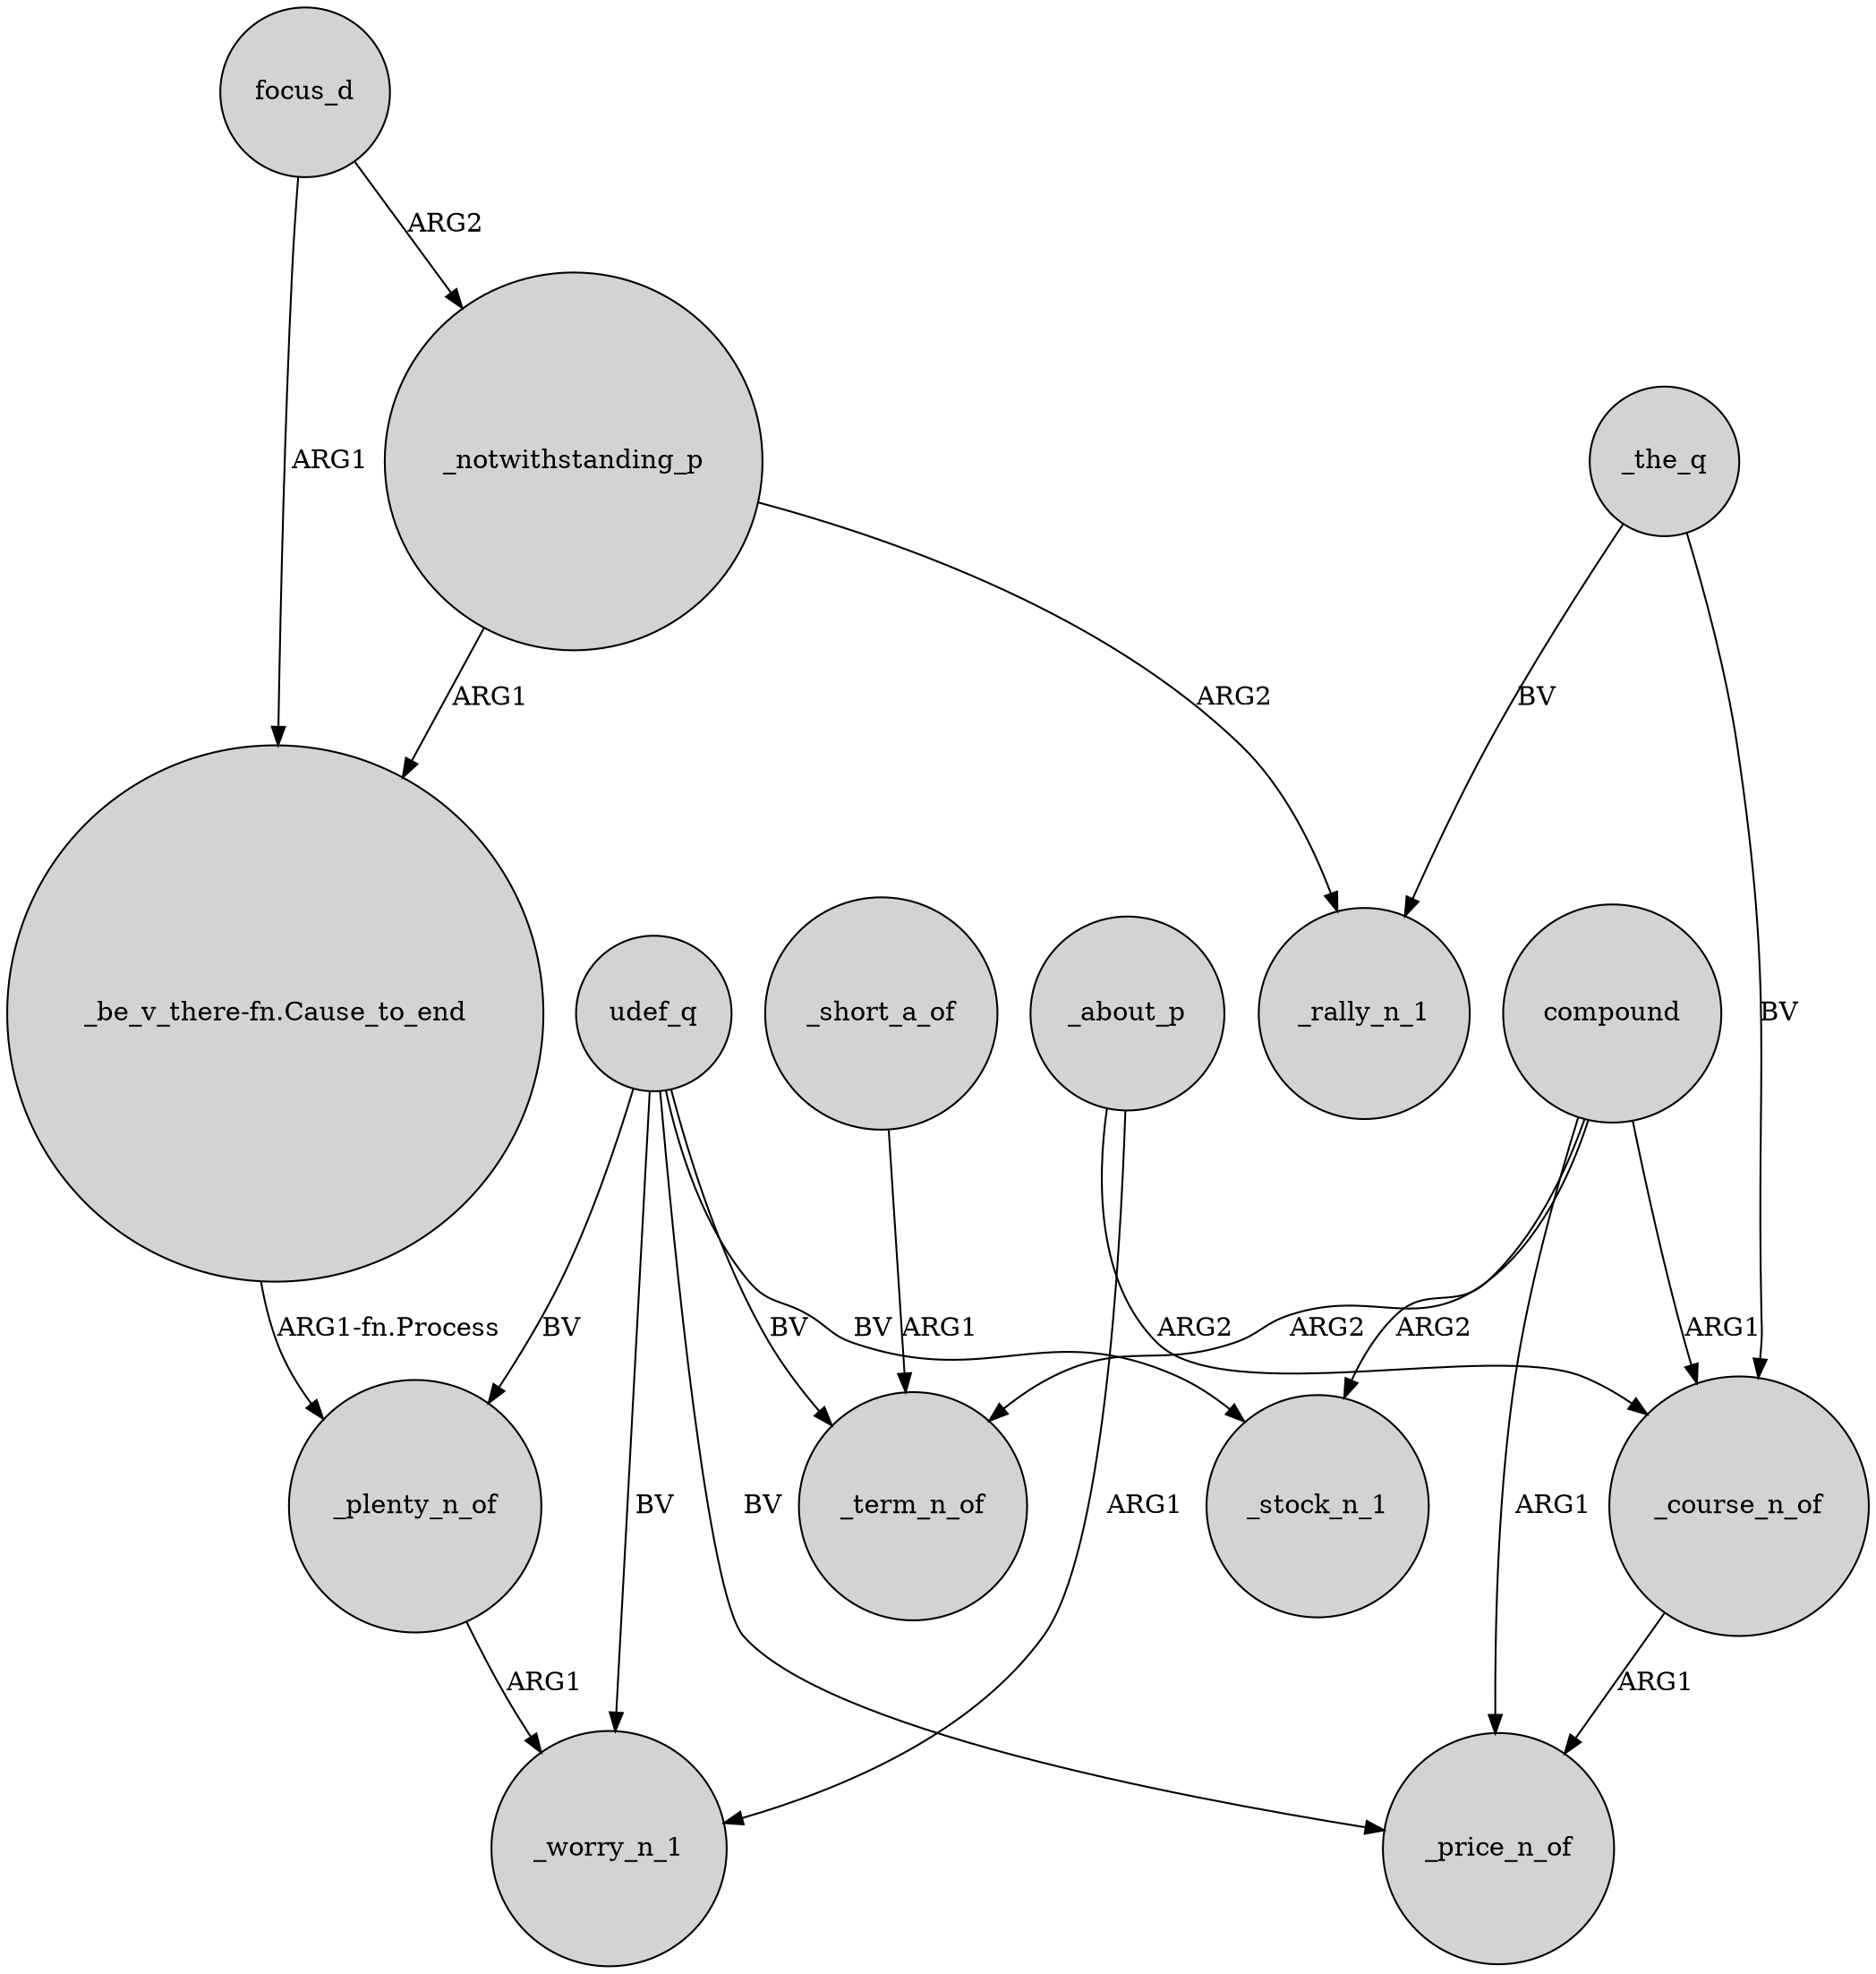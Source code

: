 digraph {
	node [shape=circle style=filled]
	udef_q -> _term_n_of [label=BV]
	compound -> _course_n_of [label=ARG1]
	_notwithstanding_p -> _rally_n_1 [label=ARG2]
	udef_q -> _worry_n_1 [label=BV]
	_course_n_of -> _price_n_of [label=ARG1]
	compound -> _term_n_of [label=ARG2]
	_about_p -> _worry_n_1 [label=ARG1]
	udef_q -> _price_n_of [label=BV]
	_the_q -> _course_n_of [label=BV]
	_about_p -> _course_n_of [label=ARG2]
	udef_q -> _stock_n_1 [label=BV]
	focus_d -> "_be_v_there-fn.Cause_to_end" [label=ARG1]
	"_be_v_there-fn.Cause_to_end" -> _plenty_n_of [label="ARG1-fn.Process"]
	compound -> _stock_n_1 [label=ARG2]
	_short_a_of -> _term_n_of [label=ARG1]
	_plenty_n_of -> _worry_n_1 [label=ARG1]
	focus_d -> _notwithstanding_p [label=ARG2]
	_notwithstanding_p -> "_be_v_there-fn.Cause_to_end" [label=ARG1]
	compound -> _price_n_of [label=ARG1]
	udef_q -> _plenty_n_of [label=BV]
	_the_q -> _rally_n_1 [label=BV]
}
